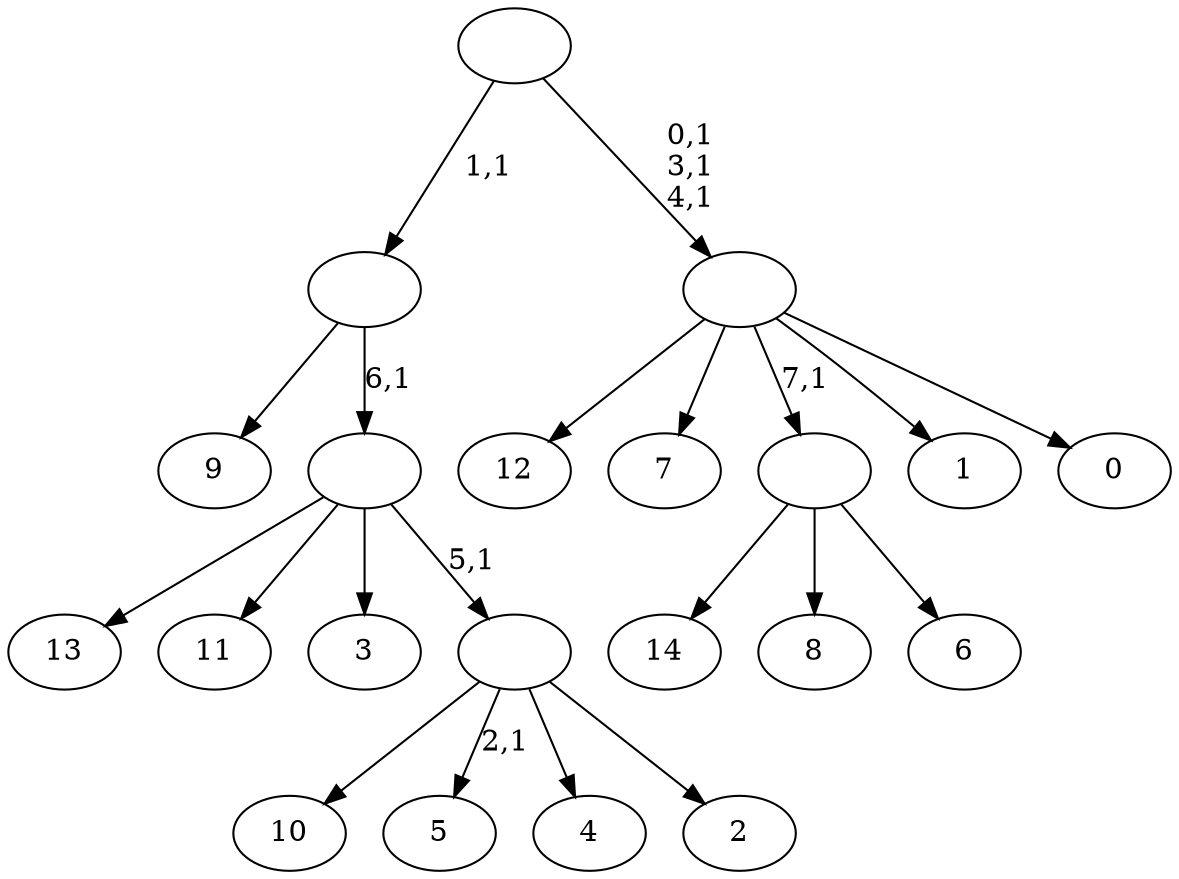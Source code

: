 digraph T {
	23 [label="14"]
	22 [label="13"]
	21 [label="12"]
	20 [label="11"]
	19 [label="10"]
	18 [label="9"]
	17 [label="8"]
	16 [label="7"]
	15 [label="6"]
	14 [label=""]
	13 [label="5"]
	11 [label="4"]
	10 [label="3"]
	9 [label="2"]
	8 [label=""]
	7 [label=""]
	6 [label=""]
	5 [label="1"]
	4 [label="0"]
	3 [label=""]
	0 [label=""]
	14 -> 23 [label=""]
	14 -> 17 [label=""]
	14 -> 15 [label=""]
	8 -> 13 [label="2,1"]
	8 -> 19 [label=""]
	8 -> 11 [label=""]
	8 -> 9 [label=""]
	7 -> 22 [label=""]
	7 -> 20 [label=""]
	7 -> 10 [label=""]
	7 -> 8 [label="5,1"]
	6 -> 18 [label=""]
	6 -> 7 [label="6,1"]
	3 -> 21 [label=""]
	3 -> 16 [label=""]
	3 -> 14 [label="7,1"]
	3 -> 5 [label=""]
	3 -> 4 [label=""]
	0 -> 3 [label="0,1\n3,1\n4,1"]
	0 -> 6 [label="1,1"]
}
